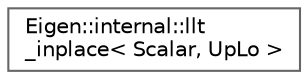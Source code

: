 digraph "Graphical Class Hierarchy"
{
 // LATEX_PDF_SIZE
  bgcolor="transparent";
  edge [fontname=Helvetica,fontsize=10,labelfontname=Helvetica,labelfontsize=10];
  node [fontname=Helvetica,fontsize=10,shape=box,height=0.2,width=0.4];
  rankdir="LR";
  Node0 [id="Node000000",label="Eigen::internal::llt\l_inplace\< Scalar, UpLo \>",height=0.2,width=0.4,color="grey40", fillcolor="white", style="filled",URL="$structEigen_1_1internal_1_1llt__inplace.html",tooltip=" "];
}

